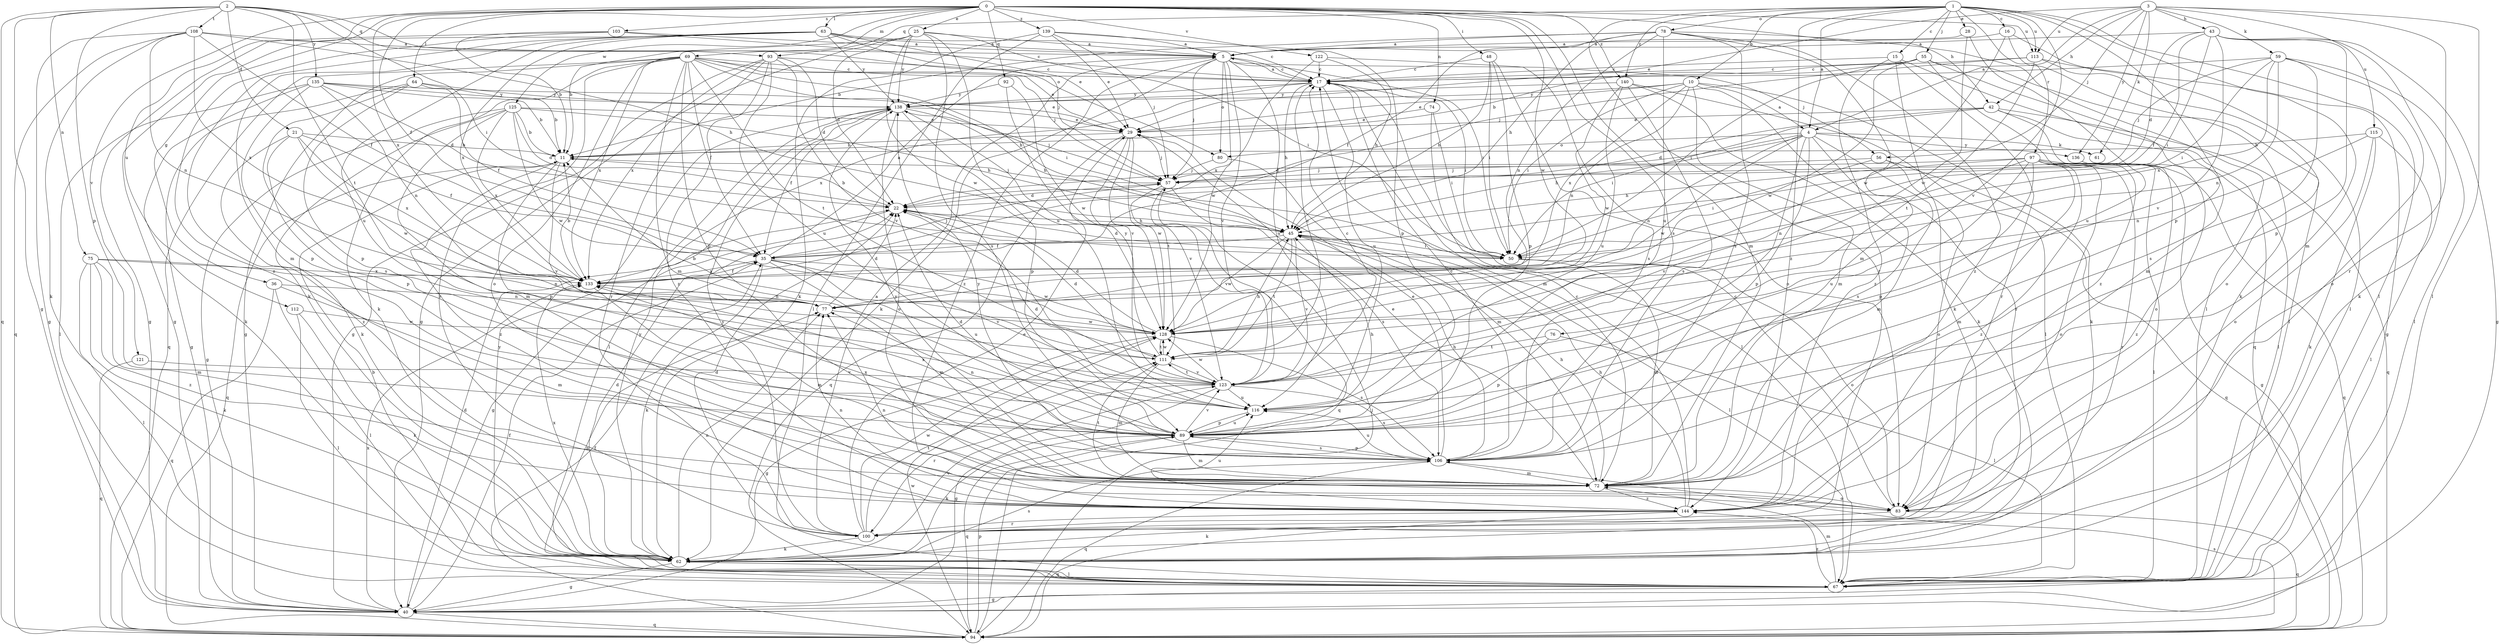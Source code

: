 strict digraph  {
0;
1;
2;
3;
4;
5;
10;
11;
15;
16;
17;
21;
22;
25;
28;
29;
35;
36;
40;
42;
43;
45;
48;
50;
55;
56;
57;
59;
61;
62;
63;
64;
67;
69;
72;
74;
75;
76;
77;
78;
80;
83;
89;
92;
93;
94;
97;
100;
103;
106;
108;
111;
112;
113;
115;
116;
121;
122;
123;
125;
128;
133;
135;
136;
138;
139;
140;
144;
0 -> 25  [label=e];
0 -> 35  [label=f];
0 -> 36  [label=g];
0 -> 42  [label=h];
0 -> 48  [label=i];
0 -> 63  [label=l];
0 -> 64  [label=l];
0 -> 69  [label=m];
0 -> 72  [label=m];
0 -> 74  [label=n];
0 -> 92  [label=q];
0 -> 103  [label=s];
0 -> 106  [label=s];
0 -> 112  [label=u];
0 -> 113  [label=u];
0 -> 121  [label=v];
0 -> 122  [label=v];
0 -> 125  [label=w];
0 -> 128  [label=w];
0 -> 133  [label=x];
0 -> 139  [label=z];
0 -> 140  [label=z];
1 -> 4  [label=a];
1 -> 10  [label=b];
1 -> 15  [label=c];
1 -> 16  [label=c];
1 -> 28  [label=e];
1 -> 55  [label=j];
1 -> 67  [label=l];
1 -> 72  [label=m];
1 -> 78  [label=o];
1 -> 89  [label=p];
1 -> 93  [label=q];
1 -> 97  [label=r];
1 -> 100  [label=r];
1 -> 113  [label=u];
1 -> 123  [label=v];
1 -> 140  [label=z];
1 -> 144  [label=z];
2 -> 21  [label=d];
2 -> 40  [label=g];
2 -> 50  [label=i];
2 -> 75  [label=n];
2 -> 80  [label=o];
2 -> 89  [label=p];
2 -> 93  [label=q];
2 -> 94  [label=q];
2 -> 108  [label=t];
2 -> 111  [label=t];
2 -> 135  [label=y];
3 -> 4  [label=a];
3 -> 29  [label=e];
3 -> 42  [label=h];
3 -> 43  [label=h];
3 -> 56  [label=j];
3 -> 59  [label=k];
3 -> 61  [label=k];
3 -> 67  [label=l];
3 -> 100  [label=r];
3 -> 113  [label=u];
3 -> 115  [label=u];
3 -> 136  [label=y];
4 -> 22  [label=d];
4 -> 45  [label=h];
4 -> 61  [label=k];
4 -> 72  [label=m];
4 -> 76  [label=n];
4 -> 77  [label=n];
4 -> 80  [label=o];
4 -> 89  [label=p];
4 -> 106  [label=s];
4 -> 128  [label=w];
4 -> 136  [label=y];
5 -> 17  [label=c];
5 -> 50  [label=i];
5 -> 56  [label=j];
5 -> 57  [label=j];
5 -> 62  [label=k];
5 -> 80  [label=o];
5 -> 116  [label=u];
5 -> 123  [label=v];
5 -> 128  [label=w];
5 -> 144  [label=z];
10 -> 4  [label=a];
10 -> 29  [label=e];
10 -> 50  [label=i];
10 -> 62  [label=k];
10 -> 72  [label=m];
10 -> 77  [label=n];
10 -> 100  [label=r];
10 -> 133  [label=x];
10 -> 138  [label=y];
11 -> 57  [label=j];
11 -> 89  [label=p];
11 -> 94  [label=q];
11 -> 123  [label=v];
11 -> 144  [label=z];
15 -> 17  [label=c];
15 -> 62  [label=k];
15 -> 94  [label=q];
15 -> 100  [label=r];
15 -> 144  [label=z];
16 -> 5  [label=a];
16 -> 62  [label=k];
16 -> 67  [label=l];
16 -> 128  [label=w];
17 -> 5  [label=a];
17 -> 45  [label=h];
17 -> 50  [label=i];
17 -> 72  [label=m];
17 -> 116  [label=u];
17 -> 133  [label=x];
17 -> 138  [label=y];
21 -> 11  [label=b];
21 -> 35  [label=f];
21 -> 89  [label=p];
21 -> 128  [label=w];
21 -> 133  [label=x];
21 -> 144  [label=z];
22 -> 11  [label=b];
22 -> 40  [label=g];
22 -> 45  [label=h];
25 -> 5  [label=a];
25 -> 11  [label=b];
25 -> 22  [label=d];
25 -> 40  [label=g];
25 -> 50  [label=i];
25 -> 106  [label=s];
25 -> 116  [label=u];
25 -> 128  [label=w];
25 -> 138  [label=y];
28 -> 5  [label=a];
28 -> 116  [label=u];
28 -> 128  [label=w];
29 -> 11  [label=b];
29 -> 57  [label=j];
29 -> 94  [label=q];
29 -> 111  [label=t];
29 -> 123  [label=v];
29 -> 128  [label=w];
35 -> 5  [label=a];
35 -> 57  [label=j];
35 -> 62  [label=k];
35 -> 72  [label=m];
35 -> 116  [label=u];
35 -> 123  [label=v];
35 -> 128  [label=w];
35 -> 133  [label=x];
36 -> 67  [label=l];
36 -> 72  [label=m];
36 -> 77  [label=n];
36 -> 94  [label=q];
40 -> 22  [label=d];
40 -> 35  [label=f];
40 -> 94  [label=q];
40 -> 133  [label=x];
42 -> 22  [label=d];
42 -> 29  [label=e];
42 -> 50  [label=i];
42 -> 67  [label=l];
42 -> 83  [label=o];
42 -> 94  [label=q];
43 -> 5  [label=a];
43 -> 22  [label=d];
43 -> 35  [label=f];
43 -> 40  [label=g];
43 -> 50  [label=i];
43 -> 62  [label=k];
43 -> 89  [label=p];
43 -> 123  [label=v];
45 -> 35  [label=f];
45 -> 50  [label=i];
45 -> 67  [label=l];
45 -> 111  [label=t];
45 -> 123  [label=v];
45 -> 128  [label=w];
48 -> 17  [label=c];
48 -> 45  [label=h];
48 -> 50  [label=i];
48 -> 89  [label=p];
48 -> 106  [label=s];
50 -> 22  [label=d];
50 -> 72  [label=m];
50 -> 83  [label=o];
55 -> 11  [label=b];
55 -> 17  [label=c];
55 -> 50  [label=i];
55 -> 67  [label=l];
55 -> 72  [label=m];
55 -> 128  [label=w];
55 -> 144  [label=z];
56 -> 50  [label=i];
56 -> 57  [label=j];
56 -> 83  [label=o];
56 -> 94  [label=q];
57 -> 22  [label=d];
57 -> 94  [label=q];
57 -> 106  [label=s];
57 -> 123  [label=v];
59 -> 17  [label=c];
59 -> 50  [label=i];
59 -> 57  [label=j];
59 -> 67  [label=l];
59 -> 77  [label=n];
59 -> 83  [label=o];
59 -> 106  [label=s];
59 -> 133  [label=x];
62 -> 22  [label=d];
62 -> 40  [label=g];
62 -> 67  [label=l];
62 -> 77  [label=n];
62 -> 106  [label=s];
62 -> 123  [label=v];
62 -> 133  [label=x];
62 -> 138  [label=y];
63 -> 5  [label=a];
63 -> 17  [label=c];
63 -> 29  [label=e];
63 -> 40  [label=g];
63 -> 57  [label=j];
63 -> 62  [label=k];
63 -> 72  [label=m];
63 -> 116  [label=u];
63 -> 133  [label=x];
63 -> 138  [label=y];
64 -> 11  [label=b];
64 -> 35  [label=f];
64 -> 40  [label=g];
64 -> 89  [label=p];
64 -> 106  [label=s];
64 -> 138  [label=y];
67 -> 11  [label=b];
67 -> 40  [label=g];
67 -> 72  [label=m];
67 -> 77  [label=n];
67 -> 138  [label=y];
67 -> 144  [label=z];
69 -> 17  [label=c];
69 -> 29  [label=e];
69 -> 35  [label=f];
69 -> 40  [label=g];
69 -> 45  [label=h];
69 -> 50  [label=i];
69 -> 57  [label=j];
69 -> 62  [label=k];
69 -> 72  [label=m];
69 -> 83  [label=o];
69 -> 89  [label=p];
69 -> 94  [label=q];
69 -> 100  [label=r];
69 -> 111  [label=t];
69 -> 133  [label=x];
72 -> 29  [label=e];
72 -> 45  [label=h];
72 -> 83  [label=o];
72 -> 111  [label=t];
72 -> 138  [label=y];
72 -> 144  [label=z];
74 -> 29  [label=e];
74 -> 50  [label=i];
74 -> 67  [label=l];
75 -> 62  [label=k];
75 -> 67  [label=l];
75 -> 72  [label=m];
75 -> 77  [label=n];
75 -> 133  [label=x];
75 -> 144  [label=z];
76 -> 67  [label=l];
76 -> 89  [label=p];
76 -> 111  [label=t];
77 -> 22  [label=d];
77 -> 128  [label=w];
78 -> 5  [label=a];
78 -> 11  [label=b];
78 -> 35  [label=f];
78 -> 45  [label=h];
78 -> 67  [label=l];
78 -> 72  [label=m];
78 -> 77  [label=n];
78 -> 106  [label=s];
78 -> 116  [label=u];
78 -> 144  [label=z];
80 -> 57  [label=j];
80 -> 72  [label=m];
83 -> 17  [label=c];
83 -> 62  [label=k];
83 -> 77  [label=n];
83 -> 94  [label=q];
89 -> 22  [label=d];
89 -> 45  [label=h];
89 -> 62  [label=k];
89 -> 72  [label=m];
89 -> 77  [label=n];
89 -> 94  [label=q];
89 -> 106  [label=s];
89 -> 116  [label=u];
89 -> 123  [label=v];
89 -> 133  [label=x];
92 -> 123  [label=v];
92 -> 128  [label=w];
92 -> 138  [label=y];
93 -> 17  [label=c];
93 -> 22  [label=d];
93 -> 40  [label=g];
93 -> 100  [label=r];
93 -> 116  [label=u];
93 -> 123  [label=v];
93 -> 133  [label=x];
93 -> 144  [label=z];
94 -> 35  [label=f];
94 -> 57  [label=j];
94 -> 89  [label=p];
94 -> 106  [label=s];
94 -> 128  [label=w];
97 -> 40  [label=g];
97 -> 45  [label=h];
97 -> 57  [label=j];
97 -> 67  [label=l];
97 -> 72  [label=m];
97 -> 83  [label=o];
97 -> 89  [label=p];
97 -> 94  [label=q];
97 -> 100  [label=r];
97 -> 116  [label=u];
97 -> 123  [label=v];
97 -> 144  [label=z];
100 -> 5  [label=a];
100 -> 22  [label=d];
100 -> 29  [label=e];
100 -> 62  [label=k];
100 -> 111  [label=t];
100 -> 128  [label=w];
100 -> 138  [label=y];
103 -> 5  [label=a];
103 -> 11  [label=b];
103 -> 17  [label=c];
103 -> 40  [label=g];
103 -> 144  [label=z];
106 -> 17  [label=c];
106 -> 29  [label=e];
106 -> 45  [label=h];
106 -> 72  [label=m];
106 -> 89  [label=p];
106 -> 94  [label=q];
106 -> 116  [label=u];
106 -> 133  [label=x];
106 -> 138  [label=y];
108 -> 5  [label=a];
108 -> 35  [label=f];
108 -> 40  [label=g];
108 -> 45  [label=h];
108 -> 62  [label=k];
108 -> 77  [label=n];
108 -> 94  [label=q];
108 -> 133  [label=x];
111 -> 11  [label=b];
111 -> 17  [label=c];
111 -> 22  [label=d];
111 -> 45  [label=h];
111 -> 72  [label=m];
111 -> 123  [label=v];
111 -> 128  [label=w];
111 -> 138  [label=y];
112 -> 62  [label=k];
112 -> 67  [label=l];
112 -> 128  [label=w];
113 -> 17  [label=c];
113 -> 40  [label=g];
113 -> 57  [label=j];
113 -> 83  [label=o];
113 -> 111  [label=t];
115 -> 11  [label=b];
115 -> 62  [label=k];
115 -> 67  [label=l];
115 -> 77  [label=n];
115 -> 83  [label=o];
116 -> 22  [label=d];
116 -> 89  [label=p];
121 -> 94  [label=q];
121 -> 123  [label=v];
122 -> 17  [label=c];
122 -> 45  [label=h];
122 -> 83  [label=o];
122 -> 133  [label=x];
123 -> 17  [label=c];
123 -> 40  [label=g];
123 -> 100  [label=r];
123 -> 106  [label=s];
123 -> 111  [label=t];
123 -> 116  [label=u];
123 -> 128  [label=w];
125 -> 11  [label=b];
125 -> 22  [label=d];
125 -> 29  [label=e];
125 -> 40  [label=g];
125 -> 45  [label=h];
125 -> 62  [label=k];
125 -> 72  [label=m];
125 -> 128  [label=w];
125 -> 133  [label=x];
128 -> 22  [label=d];
128 -> 40  [label=g];
128 -> 106  [label=s];
128 -> 111  [label=t];
133 -> 11  [label=b];
133 -> 35  [label=f];
133 -> 72  [label=m];
133 -> 77  [label=n];
135 -> 11  [label=b];
135 -> 22  [label=d];
135 -> 29  [label=e];
135 -> 62  [label=k];
135 -> 67  [label=l];
135 -> 77  [label=n];
135 -> 89  [label=p];
135 -> 138  [label=y];
136 -> 144  [label=z];
138 -> 29  [label=e];
138 -> 35  [label=f];
138 -> 45  [label=h];
138 -> 57  [label=j];
138 -> 67  [label=l];
138 -> 83  [label=o];
138 -> 89  [label=p];
139 -> 5  [label=a];
139 -> 29  [label=e];
139 -> 57  [label=j];
139 -> 62  [label=k];
139 -> 67  [label=l];
139 -> 89  [label=p];
140 -> 62  [label=k];
140 -> 67  [label=l];
140 -> 106  [label=s];
140 -> 116  [label=u];
140 -> 128  [label=w];
140 -> 138  [label=y];
144 -> 17  [label=c];
144 -> 45  [label=h];
144 -> 77  [label=n];
144 -> 94  [label=q];
144 -> 100  [label=r];
144 -> 116  [label=u];
}
